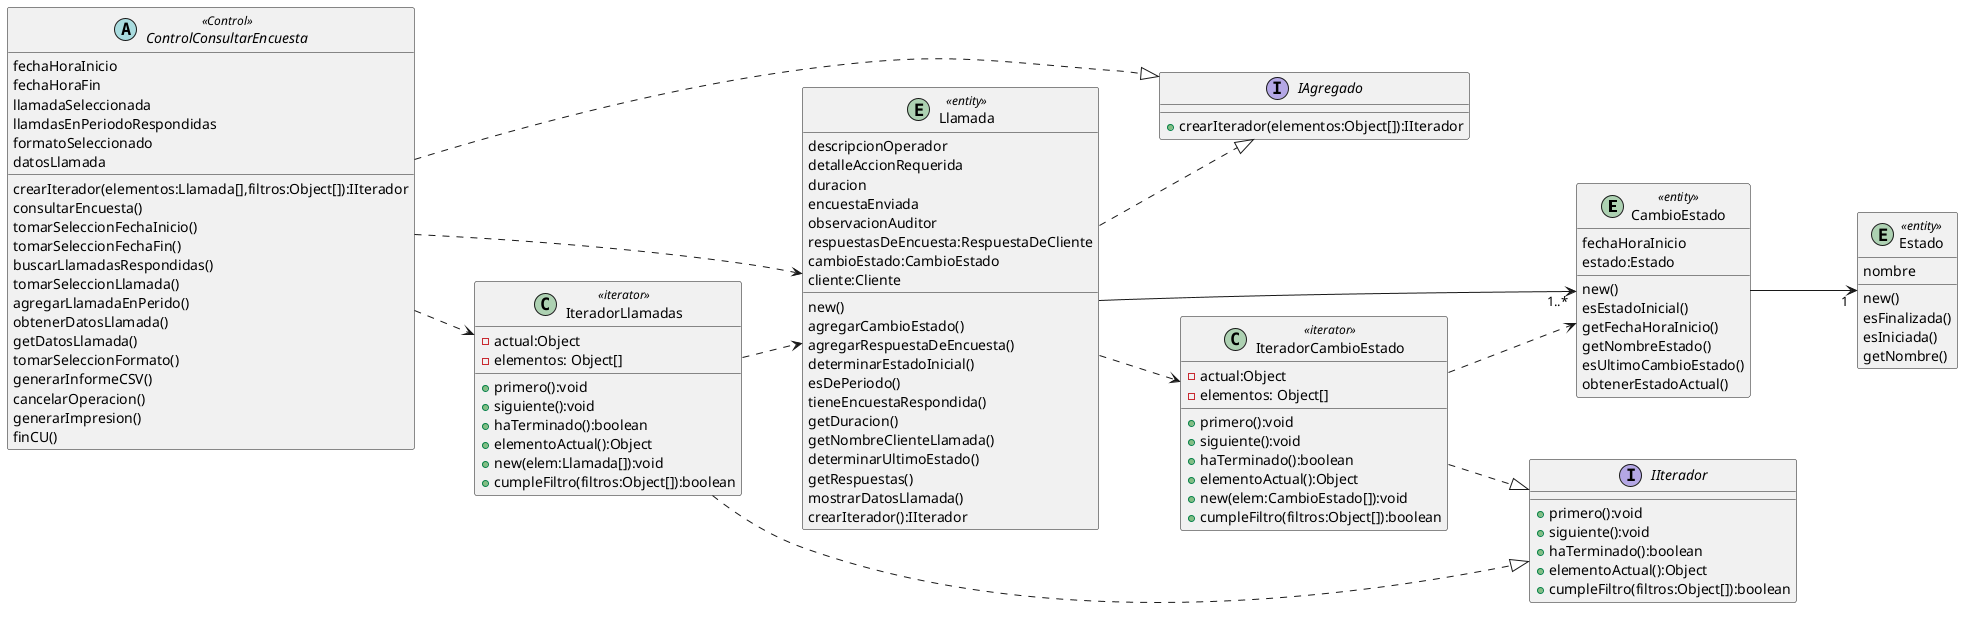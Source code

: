 @startuml
left to right direction
entity CambioEstado <<entity>>{
fechaHoraInicio
estado:Estado

new()
esEstadoInicial()
getFechaHoraInicio()
getNombreEstado()
esUltimoCambioEstado()
obtenerEstadoActual()
}

entity Estado <<entity>>{
nombre

new()
esFinalizada()
esIniciada()
getNombre()
}
interface IAgregado{
    + crearIterador(elementos:Object[]):IIterador
}

interface IIterador{
    + primero():void
    + siguiente():void
    + haTerminado():boolean
    + elementoActual():Object
    + cumpleFiltro(filtros:Object[]):boolean
}
class IteradorLlamadas<<iterator>>{
  - actual:Object
  - elementos: Object[]

  + primero():void
  + siguiente():void
  + haTerminado():boolean
  + elementoActual():Object
  + new(elem:Llamada[]):void
  + cumpleFiltro(filtros:Object[]):boolean
}

class IteradorCambioEstado<<iterator>>{
  - actual:Object
  - elementos: Object[]

  + primero():void
  + siguiente():void
  + haTerminado():boolean
  + elementoActual():Object
  + new(elem:CambioEstado[]):void
  + cumpleFiltro(filtros:Object[]):boolean
}


entity Llamada <<entity>> {
descripcionOperador
detalleAccionRequerida
duracion
encuestaEnviada
observacionAuditor
respuestasDeEncuesta:RespuestaDeCliente
cambioEstado:CambioEstado
cliente:Cliente

new()
agregarCambioEstado()
agregarRespuestaDeEncuesta()
determinarEstadoInicial()
esDePeriodo()
tieneEncuestaRespondida()
getDuracion()
getNombreClienteLlamada()
determinarUltimoEstado()
getRespuestas()
mostrarDatosLlamada()
crearIterador():IIterador
}



abstract ControlConsultarEncuesta<<Control>>{
fechaHoraInicio
fechaHoraFin
llamadaSeleccionada
llamdasEnPeriodoRespondidas
formatoSeleccionado
datosLlamada

crearIterador(elementos:Llamada[],filtros:Object[]):IIterador
consultarEncuesta()
tomarSeleccionFechaInicio()
tomarSeleccionFechaFin()
buscarLlamadasRespondidas()
tomarSeleccionLlamada()
agregarLlamadaEnPerido()
obtenerDatosLlamada()
getDatosLlamada()
tomarSeleccionFormato()
generarInformeCSV()
cancelarOperacion()
generarImpresion()
finCU()
}
CambioEstado-->"1"Estado
IteradorLlamadas ..> Llamada
IteradorCambioEstado ..> CambioEstado
Llamada -->"1..*"CambioEstado



IteradorLlamadas ..|> IIterador
IteradorCambioEstado ..|> IIterador
ControlConsultarEncuesta ..|> IAgregado
Llamada ..|> IAgregado
ControlConsultarEncuesta ..> IteradorLlamadas
Llamada ..> IteradorCambioEstado

ControlConsultarEncuesta ..> Llamada



@enduml
